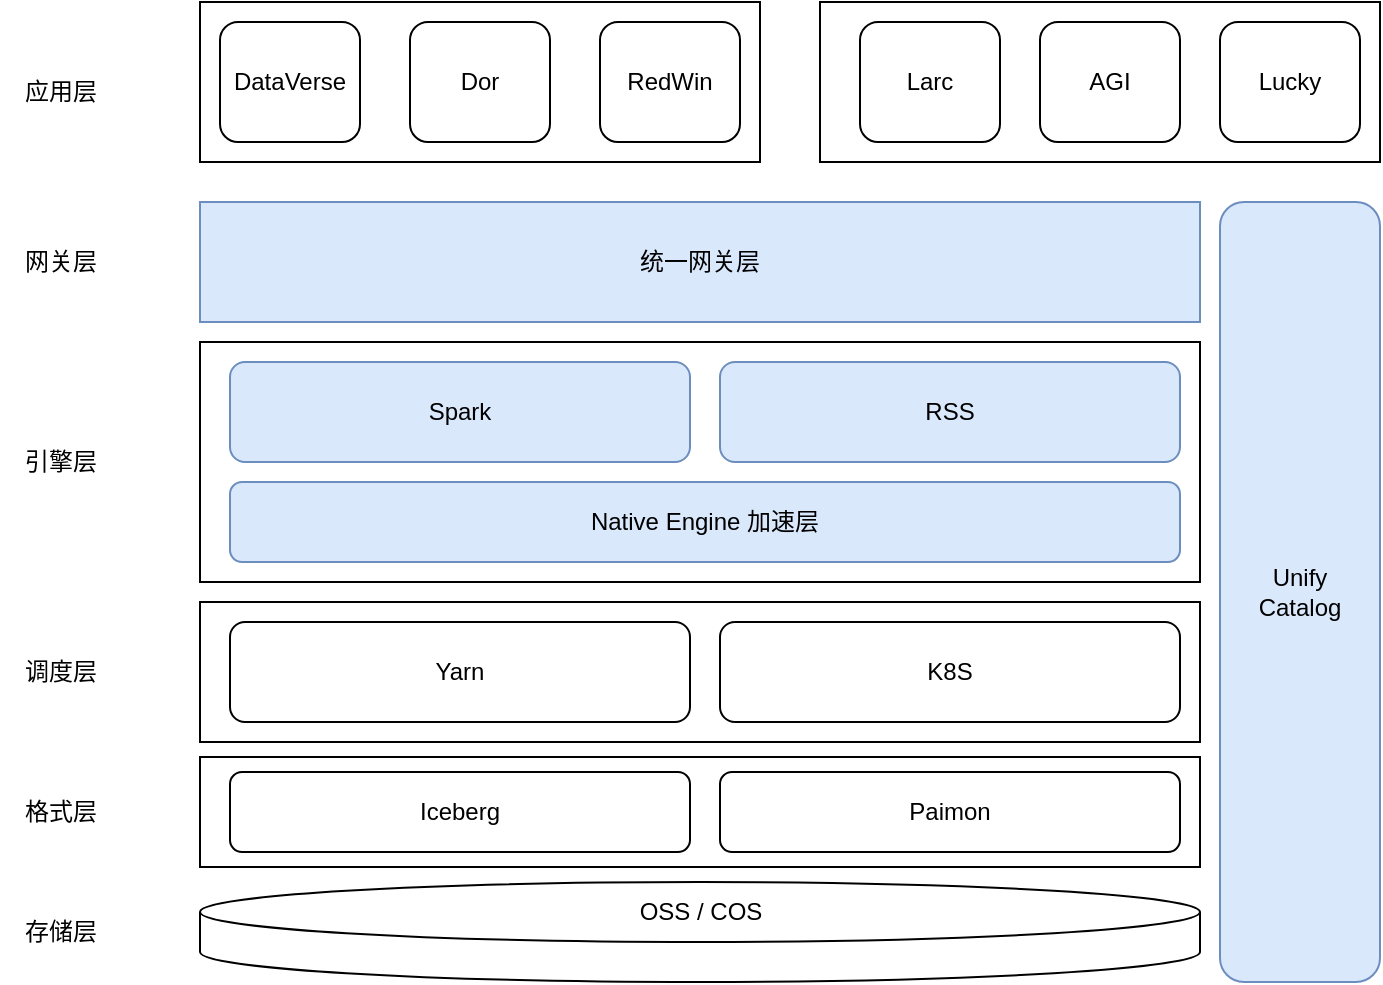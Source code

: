 <mxfile version="25.0.3">
  <diagram name="Page-1" id="zTlZs2GxAq_3RxLiphwF">
    <mxGraphModel dx="1026" dy="650" grid="1" gridSize="10" guides="1" tooltips="1" connect="1" arrows="1" fold="1" page="1" pageScale="1" pageWidth="850" pageHeight="1100" math="0" shadow="0">
      <root>
        <mxCell id="0" />
        <mxCell id="1" parent="0" />
        <mxCell id="VP3t1Jy4HVFOqnoaixE9-37" value="" style="rounded=0;whiteSpace=wrap;html=1;" vertex="1" parent="1">
          <mxGeometry x="180" y="427.5" width="500" height="55" as="geometry" />
        </mxCell>
        <mxCell id="VP3t1Jy4HVFOqnoaixE9-35" value="" style="rounded=0;whiteSpace=wrap;html=1;" vertex="1" parent="1">
          <mxGeometry x="180" y="220" width="500" height="120" as="geometry" />
        </mxCell>
        <mxCell id="dyR7_paAhkqjmsIOhDJc-9" value="调度层" style="text;html=1;align=center;verticalAlign=middle;resizable=0;points=[];autosize=1;strokeColor=none;fillColor=none;" parent="1" vertex="1">
          <mxGeometry x="80" y="370" width="60" height="30" as="geometry" />
        </mxCell>
        <mxCell id="dyR7_paAhkqjmsIOhDJc-10" value="存储层" style="text;html=1;align=center;verticalAlign=middle;resizable=0;points=[];autosize=1;strokeColor=none;fillColor=none;" parent="1" vertex="1">
          <mxGeometry x="80" y="500" width="60" height="30" as="geometry" />
        </mxCell>
        <mxCell id="dyR7_paAhkqjmsIOhDJc-11" value="引擎层" style="text;html=1;align=center;verticalAlign=middle;resizable=0;points=[];autosize=1;strokeColor=none;fillColor=none;" parent="1" vertex="1">
          <mxGeometry x="80" y="265" width="60" height="30" as="geometry" />
        </mxCell>
        <mxCell id="dyR7_paAhkqjmsIOhDJc-13" value="网关层" style="text;html=1;align=center;verticalAlign=middle;resizable=0;points=[];autosize=1;strokeColor=none;fillColor=none;" parent="1" vertex="1">
          <mxGeometry x="80" y="165" width="60" height="30" as="geometry" />
        </mxCell>
        <mxCell id="dyR7_paAhkqjmsIOhDJc-14" value="Unify&lt;div&gt;Catalog&lt;/div&gt;" style="rounded=1;whiteSpace=wrap;html=1;fillColor=#dae8fc;strokeColor=#6c8ebf;" parent="1" vertex="1">
          <mxGeometry x="690" y="150" width="80" height="390" as="geometry" />
        </mxCell>
        <mxCell id="dyR7_paAhkqjmsIOhDJc-18" value="应用层" style="text;html=1;align=center;verticalAlign=middle;resizable=0;points=[];autosize=1;strokeColor=none;fillColor=none;" parent="1" vertex="1">
          <mxGeometry x="80" y="80" width="60" height="30" as="geometry" />
        </mxCell>
        <mxCell id="VP3t1Jy4HVFOqnoaixE9-2" value="" style="rounded=0;whiteSpace=wrap;html=1;" vertex="1" parent="1">
          <mxGeometry x="180" y="50" width="280" height="80" as="geometry" />
        </mxCell>
        <mxCell id="VP3t1Jy4HVFOqnoaixE9-3" value="DataVerse" style="rounded=1;whiteSpace=wrap;html=1;" vertex="1" parent="1">
          <mxGeometry x="190" y="60" width="70" height="60" as="geometry" />
        </mxCell>
        <mxCell id="VP3t1Jy4HVFOqnoaixE9-16" value="Dor" style="rounded=1;whiteSpace=wrap;html=1;" vertex="1" parent="1">
          <mxGeometry x="285" y="60" width="70" height="60" as="geometry" />
        </mxCell>
        <mxCell id="VP3t1Jy4HVFOqnoaixE9-17" value="RedWin" style="rounded=1;whiteSpace=wrap;html=1;" vertex="1" parent="1">
          <mxGeometry x="380" y="60" width="70" height="60" as="geometry" />
        </mxCell>
        <mxCell id="VP3t1Jy4HVFOqnoaixE9-18" value="" style="rounded=0;whiteSpace=wrap;html=1;" vertex="1" parent="1">
          <mxGeometry x="490" y="50" width="280" height="80" as="geometry" />
        </mxCell>
        <mxCell id="VP3t1Jy4HVFOqnoaixE9-19" value="Larc" style="rounded=1;whiteSpace=wrap;html=1;" vertex="1" parent="1">
          <mxGeometry x="510" y="60" width="70" height="60" as="geometry" />
        </mxCell>
        <mxCell id="VP3t1Jy4HVFOqnoaixE9-20" value="AGI" style="rounded=1;whiteSpace=wrap;html=1;" vertex="1" parent="1">
          <mxGeometry x="600" y="60" width="70" height="60" as="geometry" />
        </mxCell>
        <mxCell id="VP3t1Jy4HVFOqnoaixE9-21" value="Lucky" style="rounded=1;whiteSpace=wrap;html=1;" vertex="1" parent="1">
          <mxGeometry x="690" y="60" width="70" height="60" as="geometry" />
        </mxCell>
        <mxCell id="dyR7_paAhkqjmsIOhDJc-1" value="" style="shape=cylinder3;whiteSpace=wrap;html=1;boundedLbl=1;backgroundOutline=1;size=15;" parent="1" vertex="1">
          <mxGeometry x="180" y="490" width="500" height="50" as="geometry" />
        </mxCell>
        <mxCell id="VP3t1Jy4HVFOqnoaixE9-28" value="格式层" style="text;html=1;align=center;verticalAlign=middle;resizable=0;points=[];autosize=1;strokeColor=none;fillColor=none;" vertex="1" parent="1">
          <mxGeometry x="80" y="440" width="60" height="30" as="geometry" />
        </mxCell>
        <mxCell id="VP3t1Jy4HVFOqnoaixE9-29" value="OSS / COS" style="text;html=1;align=center;verticalAlign=middle;whiteSpace=wrap;rounded=0;" vertex="1" parent="1">
          <mxGeometry x="367.5" y="490" width="125" height="30" as="geometry" />
        </mxCell>
        <mxCell id="VP3t1Jy4HVFOqnoaixE9-30" value="" style="rounded=0;whiteSpace=wrap;html=1;" vertex="1" parent="1">
          <mxGeometry x="180" y="350" width="500" height="70" as="geometry" />
        </mxCell>
        <mxCell id="dyR7_paAhkqjmsIOhDJc-3" value="Yarn" style="rounded=1;whiteSpace=wrap;html=1;" parent="1" vertex="1">
          <mxGeometry x="195" y="360" width="230" height="50" as="geometry" />
        </mxCell>
        <mxCell id="VP3t1Jy4HVFOqnoaixE9-32" value="Native Engine 加速层" style="rounded=1;whiteSpace=wrap;html=1;fillColor=#dae8fc;strokeColor=#6c8ebf;" vertex="1" parent="1">
          <mxGeometry x="195" y="290" width="475" height="40" as="geometry" />
        </mxCell>
        <mxCell id="VP3t1Jy4HVFOqnoaixE9-36" value="统一网关层" style="rounded=0;whiteSpace=wrap;html=1;fillColor=#dae8fc;strokeColor=#6c8ebf;" vertex="1" parent="1">
          <mxGeometry x="180" y="150" width="500" height="60" as="geometry" />
        </mxCell>
        <mxCell id="VP3t1Jy4HVFOqnoaixE9-38" value="K8S" style="rounded=1;whiteSpace=wrap;html=1;" vertex="1" parent="1">
          <mxGeometry x="440" y="360" width="230" height="50" as="geometry" />
        </mxCell>
        <mxCell id="VP3t1Jy4HVFOqnoaixE9-39" value="Iceberg" style="rounded=1;whiteSpace=wrap;html=1;" vertex="1" parent="1">
          <mxGeometry x="195" y="435" width="230" height="40" as="geometry" />
        </mxCell>
        <mxCell id="VP3t1Jy4HVFOqnoaixE9-40" value="Paimon" style="rounded=1;whiteSpace=wrap;html=1;" vertex="1" parent="1">
          <mxGeometry x="440" y="435" width="230" height="40" as="geometry" />
        </mxCell>
        <mxCell id="VP3t1Jy4HVFOqnoaixE9-41" value="Spark" style="rounded=1;whiteSpace=wrap;html=1;fillColor=#dae8fc;strokeColor=#6c8ebf;" vertex="1" parent="1">
          <mxGeometry x="195" y="230" width="230" height="50" as="geometry" />
        </mxCell>
        <mxCell id="VP3t1Jy4HVFOqnoaixE9-42" value="RSS" style="rounded=1;whiteSpace=wrap;html=1;fillColor=#dae8fc;strokeColor=#6c8ebf;" vertex="1" parent="1">
          <mxGeometry x="440" y="230" width="230" height="50" as="geometry" />
        </mxCell>
      </root>
    </mxGraphModel>
  </diagram>
</mxfile>
